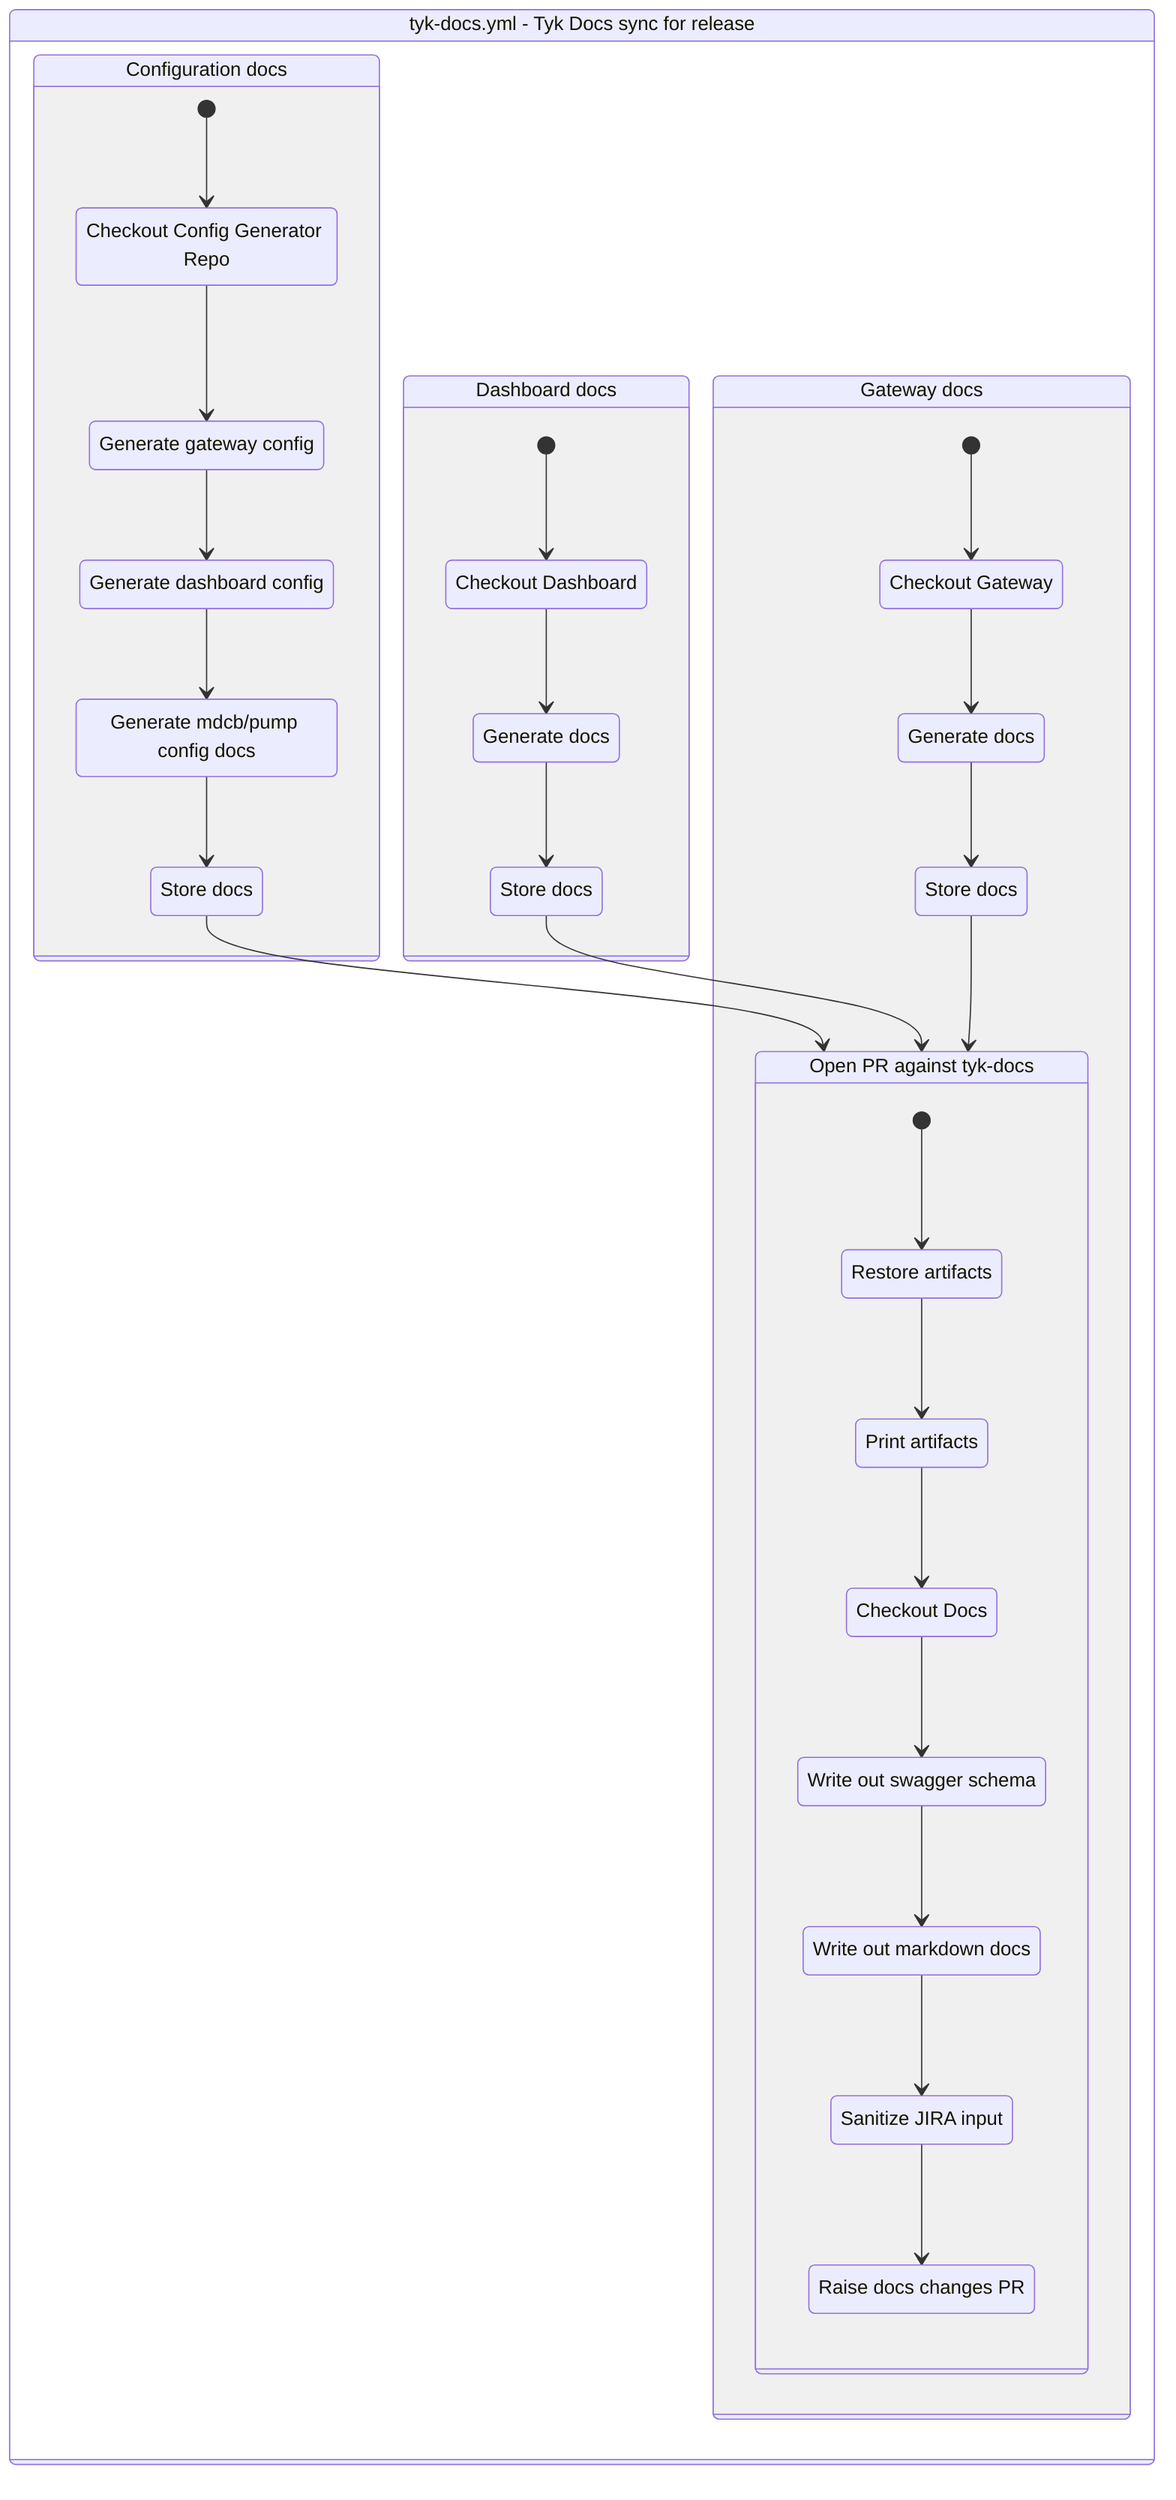 stateDiagram-v2
    workflow : tyk-docs.yml - Tyk Docs sync for release
    state workflow {
        configs: Configuration docs
        state configs {
            [*] --> step0configs
            step0configs : Checkout Config Generator Repo
            step0configs --> step1configs
            step1configs : Generate gateway config
            step1configs --> step2configs
            step2configs : Generate dashboard config
            step2configs --> step3configs
            step3configs : Generate mdcb/pump config docs
            step3configs --> step4configs
            step4configs : Store docs
            step4configs --> finish
        }

        dashboard: Dashboard docs
        state dashboard {
            [*] --> step0dashboard
            step0dashboard : Checkout Dashboard
            step0dashboard --> step1dashboard
            step1dashboard : Generate docs
            step1dashboard --> step2dashboard
            step2dashboard : Store docs
            step2dashboard --> finish
        }

        finish: Open PR against tyk-docs
        state finish {
            [*] --> step0finish
            step0finish : Restore artifacts
            step0finish --> step1finish
            step1finish : Print artifacts
            step1finish --> step2finish
            step2finish : Checkout Docs
            step2finish --> step3finish
            step3finish : Write out swagger schema
            step3finish --> step4finish
            step4finish : Write out markdown docs
            step4finish --> step5finish
            step5finish : Sanitize JIRA input
            step5finish --> step6finish
            step6finish : Raise docs changes PR
        }

        gateway: Gateway docs
        state gateway {
            [*] --> step0gateway
            step0gateway : Checkout Gateway
            step0gateway --> step1gateway
            step1gateway : Generate docs
            step1gateway --> step2gateway
            step2gateway : Store docs
            step2gateway --> finish
        }
    }